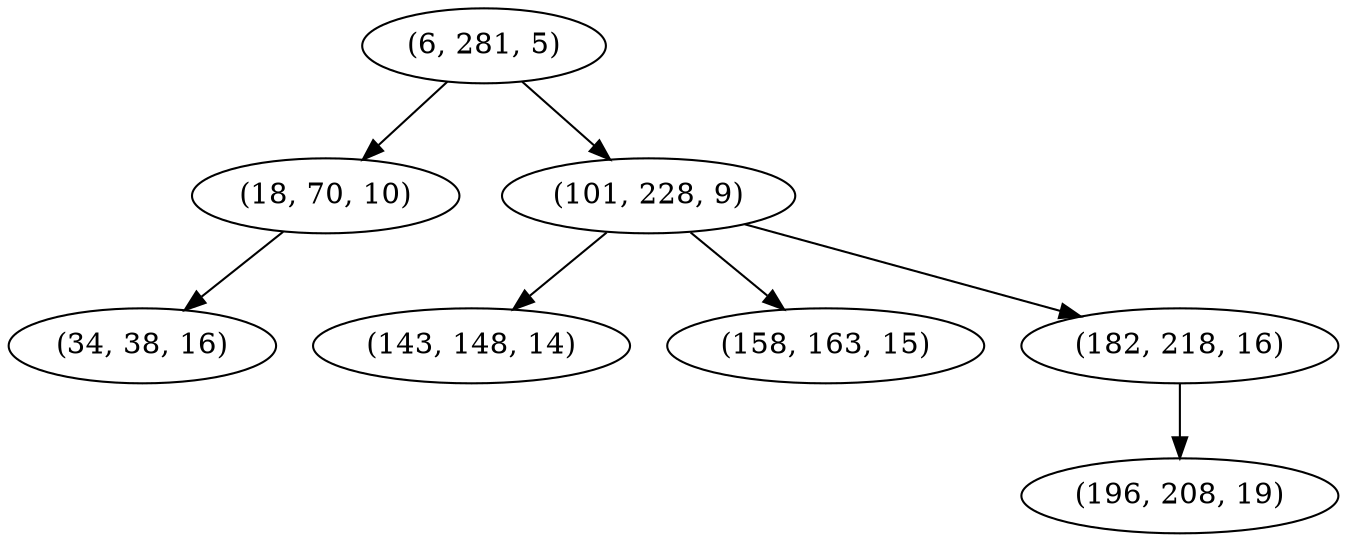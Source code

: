 digraph tree {
    "(6, 281, 5)";
    "(18, 70, 10)";
    "(34, 38, 16)";
    "(101, 228, 9)";
    "(143, 148, 14)";
    "(158, 163, 15)";
    "(182, 218, 16)";
    "(196, 208, 19)";
    "(6, 281, 5)" -> "(18, 70, 10)";
    "(6, 281, 5)" -> "(101, 228, 9)";
    "(18, 70, 10)" -> "(34, 38, 16)";
    "(101, 228, 9)" -> "(143, 148, 14)";
    "(101, 228, 9)" -> "(158, 163, 15)";
    "(101, 228, 9)" -> "(182, 218, 16)";
    "(182, 218, 16)" -> "(196, 208, 19)";
}
